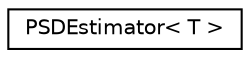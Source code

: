digraph "Graphical Class Hierarchy"
{
  edge [fontname="Helvetica",fontsize="10",labelfontname="Helvetica",labelfontsize="10"];
  node [fontname="Helvetica",fontsize="10",shape=record];
  rankdir="LR";
  Node0 [label="PSDEstimator\< T \>",height=0.2,width=0.4,color="black", fillcolor="white", style="filled",URL="$classPSDEstimator.html"];
}

